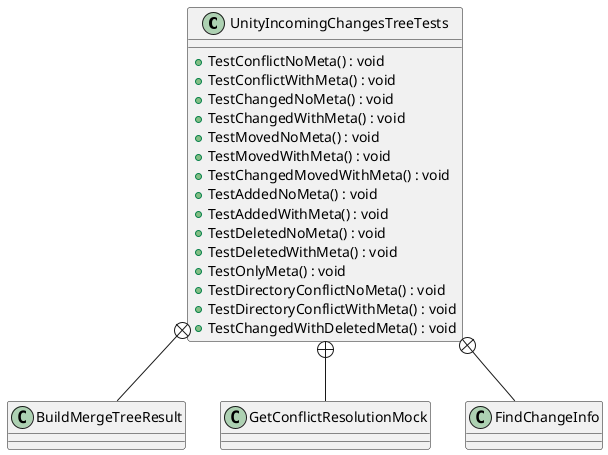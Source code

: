 @startuml
class UnityIncomingChangesTreeTests {
    + TestConflictNoMeta() : void
    + TestConflictWithMeta() : void
    + TestChangedNoMeta() : void
    + TestChangedWithMeta() : void
    + TestMovedNoMeta() : void
    + TestMovedWithMeta() : void
    + TestChangedMovedWithMeta() : void
    + TestAddedNoMeta() : void
    + TestAddedWithMeta() : void
    + TestDeletedNoMeta() : void
    + TestDeletedWithMeta() : void
    + TestOnlyMeta() : void
    + TestDirectoryConflictNoMeta() : void
    + TestDirectoryConflictWithMeta() : void
    + TestChangedWithDeletedMeta() : void
}
class BuildMergeTreeResult {
}
class GetConflictResolutionMock {
}
class FindChangeInfo {
}
UnityIncomingChangesTreeTests +-- BuildMergeTreeResult
UnityIncomingChangesTreeTests +-- GetConflictResolutionMock
UnityIncomingChangesTreeTests +-- FindChangeInfo
@enduml
